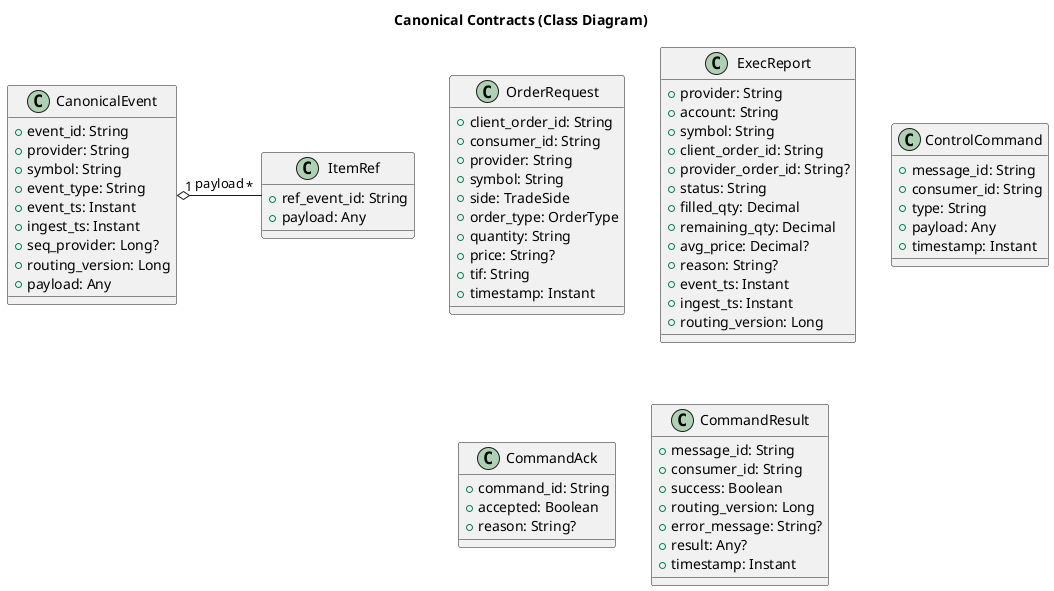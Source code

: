 @startuml
title Canonical Contracts (Class Diagram)

class CanonicalEvent {
  +event_id: String
  +provider: String
  +symbol: String
  +event_type: String
  +event_ts: Instant
  +ingest_ts: Instant
  +seq_provider: Long?
  +routing_version: Long
  +payload: Any
}

class ItemRef { 
  +ref_event_id: String
  +payload: Any 
}

class OrderRequest {
  +client_order_id: String
  +consumer_id: String
  +provider: String
  +symbol: String
  +side: TradeSide
  +order_type: OrderType
  +quantity: String
  +price: String?
  +tif: String
  +timestamp: Instant
}

class ExecReport {
  +provider: String
  +account: String
  +symbol: String
  +client_order_id: String
  +provider_order_id: String?
  +status: String
  +filled_qty: Decimal
  +remaining_qty: Decimal
  +avg_price: Decimal?
  +reason: String?
  +event_ts: Instant
  +ingest_ts: Instant
  +routing_version: Long
}

class ControlCommand {
  +message_id: String
  +consumer_id: String
  +type: String
  +payload: Any
  +timestamp: Instant
}

class CommandAck {
  +command_id: String
  +accepted: Boolean
  +reason: String?
}

class CommandResult {
  +message_id: String
  +consumer_id: String
  +success: Boolean
  +routing_version: Long
  +error_message: String?
  +result: Any?
  +timestamp: Instant
}

CanonicalEvent "1" o- "*" ItemRef : payload
@enduml
